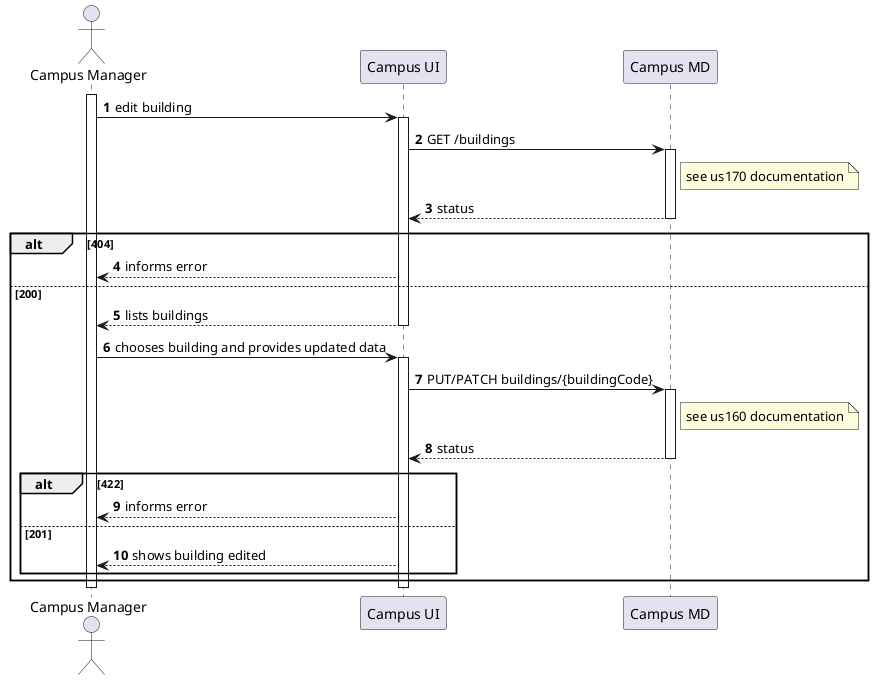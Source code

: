 @startuml
autonumber

actor "Campus Manager" as usr

participant "Campus UI" as ui
participant "Campus MD" as md

activate usr
    usr -> ui : edit building
    activate ui
        ui -> md : GET /buildings
            note right of md: see us170 documentation
            activate md
            md --> ui : status
            deactivate md
            alt 404
                ui --> usr : informs error
            else 200
                ui --> usr : lists buildings
    deactivate ui

    usr -> ui : chooses building and provides updated data
    activate ui
        ui -> md : PUT/PATCH buildings/{buildingCode}
            note right of md: see us160 documentation
            activate md
                ui <-- md : status
            deactivate md
            alt 422
                ui --> usr : informs error
            else 201
                ui --> usr : shows building edited
            end
            end
    deactivate ui
deactivate usr

@enduml

